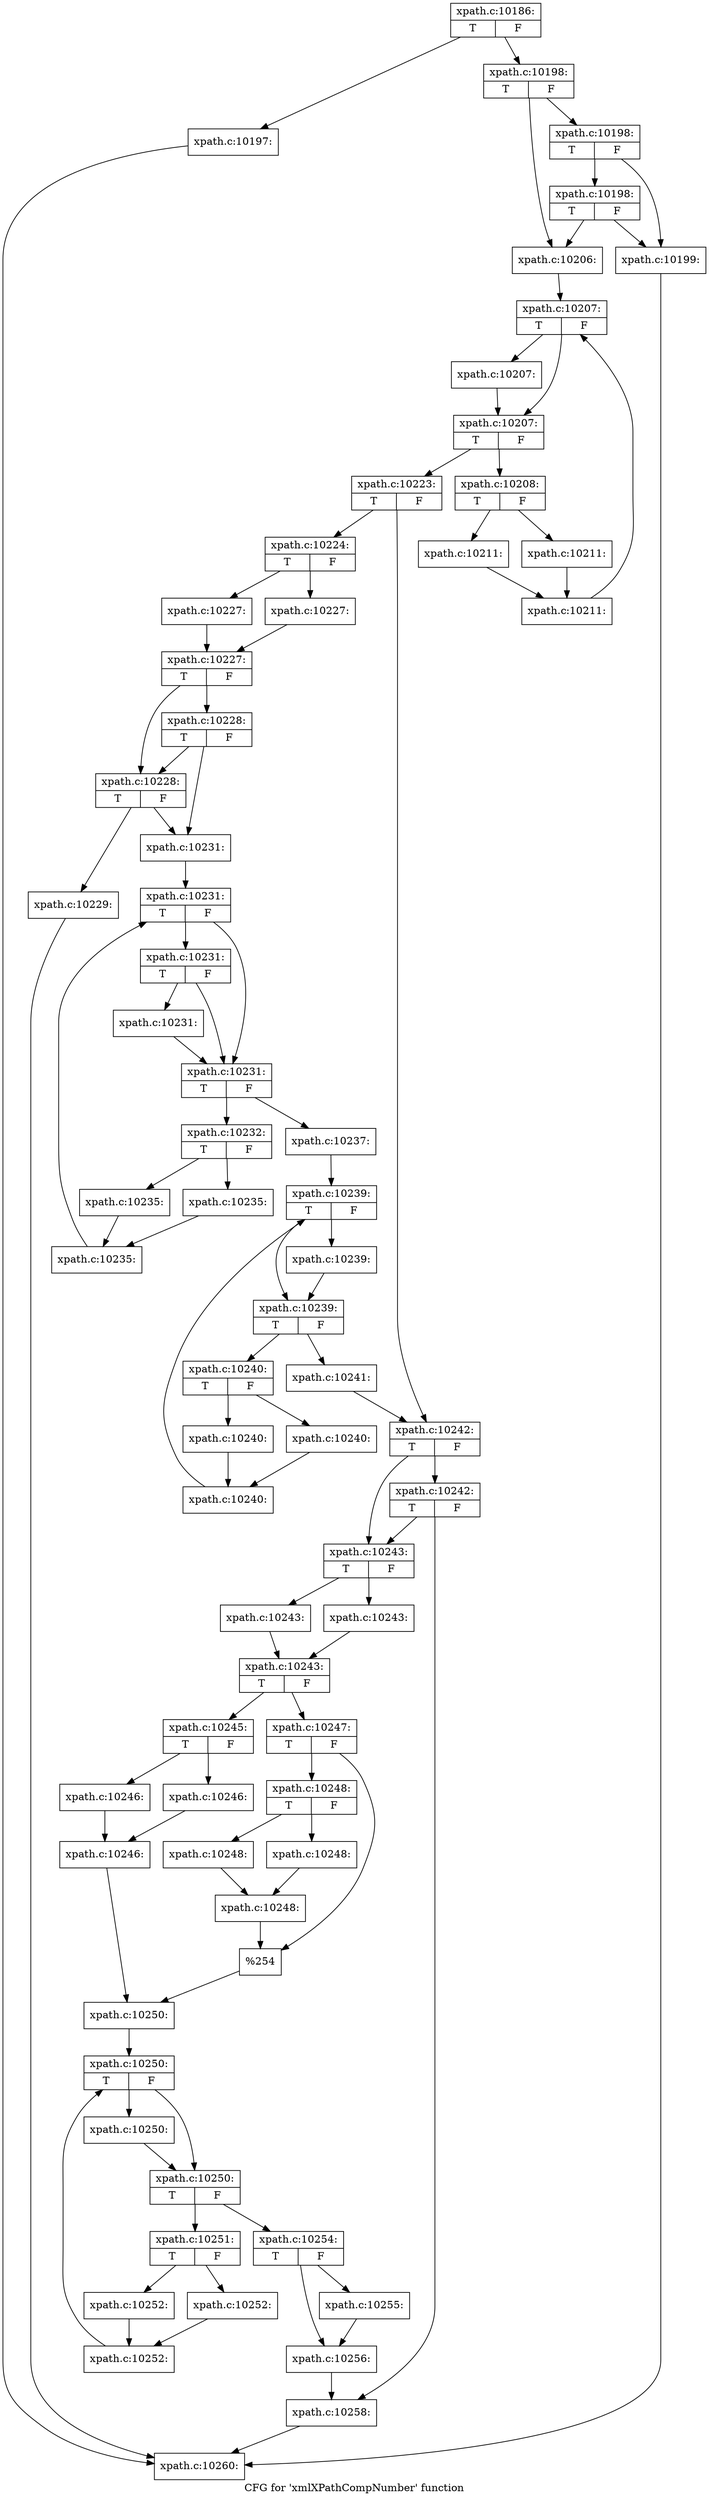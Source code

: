 digraph "CFG for 'xmlXPathCompNumber' function" {
	label="CFG for 'xmlXPathCompNumber' function";

	Node0x4f27710 [shape=record,label="{xpath.c:10186:|{<s0>T|<s1>F}}"];
	Node0x4f27710 -> Node0x4f2b550;
	Node0x4f27710 -> Node0x4f2b5a0;
	Node0x4f2b550 [shape=record,label="{xpath.c:10197:}"];
	Node0x4f2b550 -> Node0x4f27b40;
	Node0x4f2b5a0 [shape=record,label="{xpath.c:10198:|{<s0>T|<s1>F}}"];
	Node0x4f2b5a0 -> Node0x4f2ba30;
	Node0x4f2b5a0 -> Node0x4f2b9e0;
	Node0x4f2ba30 [shape=record,label="{xpath.c:10198:|{<s0>T|<s1>F}}"];
	Node0x4f2ba30 -> Node0x4f2b990;
	Node0x4f2ba30 -> Node0x4f2bed0;
	Node0x4f2bed0 [shape=record,label="{xpath.c:10198:|{<s0>T|<s1>F}}"];
	Node0x4f2bed0 -> Node0x4f2b990;
	Node0x4f2bed0 -> Node0x4f2b9e0;
	Node0x4f2b990 [shape=record,label="{xpath.c:10199:}"];
	Node0x4f2b990 -> Node0x4f27b40;
	Node0x4f2b9e0 [shape=record,label="{xpath.c:10206:}"];
	Node0x4f2b9e0 -> Node0x4f2cae0;
	Node0x4f2cae0 [shape=record,label="{xpath.c:10207:|{<s0>T|<s1>F}}"];
	Node0x4f2cae0 -> Node0x4f2cdd0;
	Node0x4f2cae0 -> Node0x4f2cd80;
	Node0x4f2cdd0 [shape=record,label="{xpath.c:10207:}"];
	Node0x4f2cdd0 -> Node0x4f2cd80;
	Node0x4f2cd80 [shape=record,label="{xpath.c:10207:|{<s0>T|<s1>F}}"];
	Node0x4f2cd80 -> Node0x4f2d5b0;
	Node0x4f2cd80 -> Node0x4f2cd00;
	Node0x4f2d5b0 [shape=record,label="{xpath.c:10208:|{<s0>T|<s1>F}}"];
	Node0x4f2d5b0 -> Node0x4f2ded0;
	Node0x4f2d5b0 -> Node0x4f2df20;
	Node0x4f2ded0 [shape=record,label="{xpath.c:10211:}"];
	Node0x4f2ded0 -> Node0x4f2df70;
	Node0x4f2df20 [shape=record,label="{xpath.c:10211:}"];
	Node0x4f2df20 -> Node0x4f2df70;
	Node0x4f2df70 [shape=record,label="{xpath.c:10211:}"];
	Node0x4f2df70 -> Node0x4f2cae0;
	Node0x4f2cd00 [shape=record,label="{xpath.c:10223:|{<s0>T|<s1>F}}"];
	Node0x4f2cd00 -> Node0x4f2ee10;
	Node0x4f2cd00 -> Node0x4f2ee60;
	Node0x4f2ee10 [shape=record,label="{xpath.c:10224:|{<s0>T|<s1>F}}"];
	Node0x4f2ee10 -> Node0x4f2fd10;
	Node0x4f2ee10 -> Node0x4f2fd60;
	Node0x4f2fd10 [shape=record,label="{xpath.c:10227:}"];
	Node0x4f2fd10 -> Node0x4f2fdb0;
	Node0x4f2fd60 [shape=record,label="{xpath.c:10227:}"];
	Node0x4f2fd60 -> Node0x4f2fdb0;
	Node0x4f2fdb0 [shape=record,label="{xpath.c:10227:|{<s0>T|<s1>F}}"];
	Node0x4f2fdb0 -> Node0x4f30750;
	Node0x4f2fdb0 -> Node0x4f307d0;
	Node0x4f307d0 [shape=record,label="{xpath.c:10228:|{<s0>T|<s1>F}}"];
	Node0x4f307d0 -> Node0x4f30750;
	Node0x4f307d0 -> Node0x4f30700;
	Node0x4f30750 [shape=record,label="{xpath.c:10228:|{<s0>T|<s1>F}}"];
	Node0x4f30750 -> Node0x4f30700;
	Node0x4f30750 -> Node0x4f306b0;
	Node0x4f306b0 [shape=record,label="{xpath.c:10229:}"];
	Node0x4f306b0 -> Node0x4f27b40;
	Node0x4f30700 [shape=record,label="{xpath.c:10231:}"];
	Node0x4f30700 -> Node0x4f314d0;
	Node0x4f314d0 [shape=record,label="{xpath.c:10231:|{<s0>T|<s1>F}}"];
	Node0x4f314d0 -> Node0x4f31810;
	Node0x4f314d0 -> Node0x4f31770;
	Node0x4f31810 [shape=record,label="{xpath.c:10231:|{<s0>T|<s1>F}}"];
	Node0x4f31810 -> Node0x4f317c0;
	Node0x4f31810 -> Node0x4f31770;
	Node0x4f317c0 [shape=record,label="{xpath.c:10231:}"];
	Node0x4f317c0 -> Node0x4f31770;
	Node0x4f31770 [shape=record,label="{xpath.c:10231:|{<s0>T|<s1>F}}"];
	Node0x4f31770 -> Node0x4f31f70;
	Node0x4f31770 -> Node0x4f316f0;
	Node0x4f31f70 [shape=record,label="{xpath.c:10232:|{<s0>T|<s1>F}}"];
	Node0x4f31f70 -> Node0x4f32de0;
	Node0x4f31f70 -> Node0x4f32e30;
	Node0x4f32de0 [shape=record,label="{xpath.c:10235:}"];
	Node0x4f32de0 -> Node0x4f32e80;
	Node0x4f32e30 [shape=record,label="{xpath.c:10235:}"];
	Node0x4f32e30 -> Node0x4f32e80;
	Node0x4f32e80 [shape=record,label="{xpath.c:10235:}"];
	Node0x4f32e80 -> Node0x4f314d0;
	Node0x4f316f0 [shape=record,label="{xpath.c:10237:}"];
	Node0x4f316f0 -> Node0x4f33e90;
	Node0x4f33e90 [shape=record,label="{xpath.c:10239:|{<s0>T|<s1>F}}"];
	Node0x4f33e90 -> Node0x4f34180;
	Node0x4f33e90 -> Node0x4f34130;
	Node0x4f34180 [shape=record,label="{xpath.c:10239:}"];
	Node0x4f34180 -> Node0x4f34130;
	Node0x4f34130 [shape=record,label="{xpath.c:10239:|{<s0>T|<s1>F}}"];
	Node0x4f34130 -> Node0x4f34960;
	Node0x4f34130 -> Node0x4f340b0;
	Node0x4f34960 [shape=record,label="{xpath.c:10240:|{<s0>T|<s1>F}}"];
	Node0x4f34960 -> Node0x4f34a40;
	Node0x4f34960 -> Node0x4f34a90;
	Node0x4f34a40 [shape=record,label="{xpath.c:10240:}"];
	Node0x4f34a40 -> Node0x4f34ae0;
	Node0x4f34a90 [shape=record,label="{xpath.c:10240:}"];
	Node0x4f34a90 -> Node0x4f34ae0;
	Node0x4f34ae0 [shape=record,label="{xpath.c:10240:}"];
	Node0x4f34ae0 -> Node0x4f33e90;
	Node0x4f340b0 [shape=record,label="{xpath.c:10241:}"];
	Node0x4f340b0 -> Node0x4f2ee60;
	Node0x4f2ee60 [shape=record,label="{xpath.c:10242:|{<s0>T|<s1>F}}"];
	Node0x4f2ee60 -> Node0x4f35530;
	Node0x4f2ee60 -> Node0x4f355d0;
	Node0x4f355d0 [shape=record,label="{xpath.c:10242:|{<s0>T|<s1>F}}"];
	Node0x4f355d0 -> Node0x4f35530;
	Node0x4f355d0 -> Node0x4f35580;
	Node0x4f35530 [shape=record,label="{xpath.c:10243:|{<s0>T|<s1>F}}"];
	Node0x4f35530 -> Node0x4f35ed0;
	Node0x4f35530 -> Node0x4f35f20;
	Node0x4f35ed0 [shape=record,label="{xpath.c:10243:}"];
	Node0x4f35ed0 -> Node0x4f35f70;
	Node0x4f35f20 [shape=record,label="{xpath.c:10243:}"];
	Node0x4f35f20 -> Node0x4f35f70;
	Node0x4f35f70 [shape=record,label="{xpath.c:10243:|{<s0>T|<s1>F}}"];
	Node0x4f35f70 -> Node0x4f36870;
	Node0x4f35f70 -> Node0x4f36910;
	Node0x4f36870 [shape=record,label="{xpath.c:10245:|{<s0>T|<s1>F}}"];
	Node0x4f36870 -> Node0x4f36f30;
	Node0x4f36870 -> Node0x4f36f80;
	Node0x4f36f30 [shape=record,label="{xpath.c:10246:}"];
	Node0x4f36f30 -> Node0x4f36fd0;
	Node0x4f36f80 [shape=record,label="{xpath.c:10246:}"];
	Node0x4f36f80 -> Node0x4f36fd0;
	Node0x4f36fd0 [shape=record,label="{xpath.c:10246:}"];
	Node0x4f36fd0 -> Node0x4f368c0;
	Node0x4f36910 [shape=record,label="{xpath.c:10247:|{<s0>T|<s1>F}}"];
	Node0x4f36910 -> Node0x4f37990;
	Node0x4f36910 -> Node0x4f379e0;
	Node0x4f37990 [shape=record,label="{xpath.c:10248:|{<s0>T|<s1>F}}"];
	Node0x4f37990 -> Node0x4f37ef0;
	Node0x4f37990 -> Node0x4f37f40;
	Node0x4f37ef0 [shape=record,label="{xpath.c:10248:}"];
	Node0x4f37ef0 -> Node0x4f37f90;
	Node0x4f37f40 [shape=record,label="{xpath.c:10248:}"];
	Node0x4f37f40 -> Node0x4f37f90;
	Node0x4f37f90 [shape=record,label="{xpath.c:10248:}"];
	Node0x4f37f90 -> Node0x4f379e0;
	Node0x4f379e0 [shape=record,label="{%254}"];
	Node0x4f379e0 -> Node0x4f368c0;
	Node0x4f368c0 [shape=record,label="{xpath.c:10250:}"];
	Node0x4f368c0 -> Node0x4f389a0;
	Node0x4f389a0 [shape=record,label="{xpath.c:10250:|{<s0>T|<s1>F}}"];
	Node0x4f389a0 -> Node0x4f38c90;
	Node0x4f389a0 -> Node0x4f38c40;
	Node0x4f38c90 [shape=record,label="{xpath.c:10250:}"];
	Node0x4f38c90 -> Node0x4f38c40;
	Node0x4f38c40 [shape=record,label="{xpath.c:10250:|{<s0>T|<s1>F}}"];
	Node0x4f38c40 -> Node0x4f39470;
	Node0x4f38c40 -> Node0x4f38bc0;
	Node0x4f39470 [shape=record,label="{xpath.c:10251:|{<s0>T|<s1>F}}"];
	Node0x4f39470 -> Node0x4f39bf0;
	Node0x4f39470 -> Node0x4f39c40;
	Node0x4f39bf0 [shape=record,label="{xpath.c:10252:}"];
	Node0x4f39bf0 -> Node0x4f39c90;
	Node0x4f39c40 [shape=record,label="{xpath.c:10252:}"];
	Node0x4f39c40 -> Node0x4f39c90;
	Node0x4f39c90 [shape=record,label="{xpath.c:10252:}"];
	Node0x4f39c90 -> Node0x4f389a0;
	Node0x4f38bc0 [shape=record,label="{xpath.c:10254:|{<s0>T|<s1>F}}"];
	Node0x4f38bc0 -> Node0x4f3a680;
	Node0x4f38bc0 -> Node0x4f3a6d0;
	Node0x4f3a680 [shape=record,label="{xpath.c:10255:}"];
	Node0x4f3a680 -> Node0x4f3a6d0;
	Node0x4f3a6d0 [shape=record,label="{xpath.c:10256:}"];
	Node0x4f3a6d0 -> Node0x4f35580;
	Node0x4f35580 [shape=record,label="{xpath.c:10258:}"];
	Node0x4f35580 -> Node0x4f27b40;
	Node0x4f27b40 [shape=record,label="{xpath.c:10260:}"];
}
